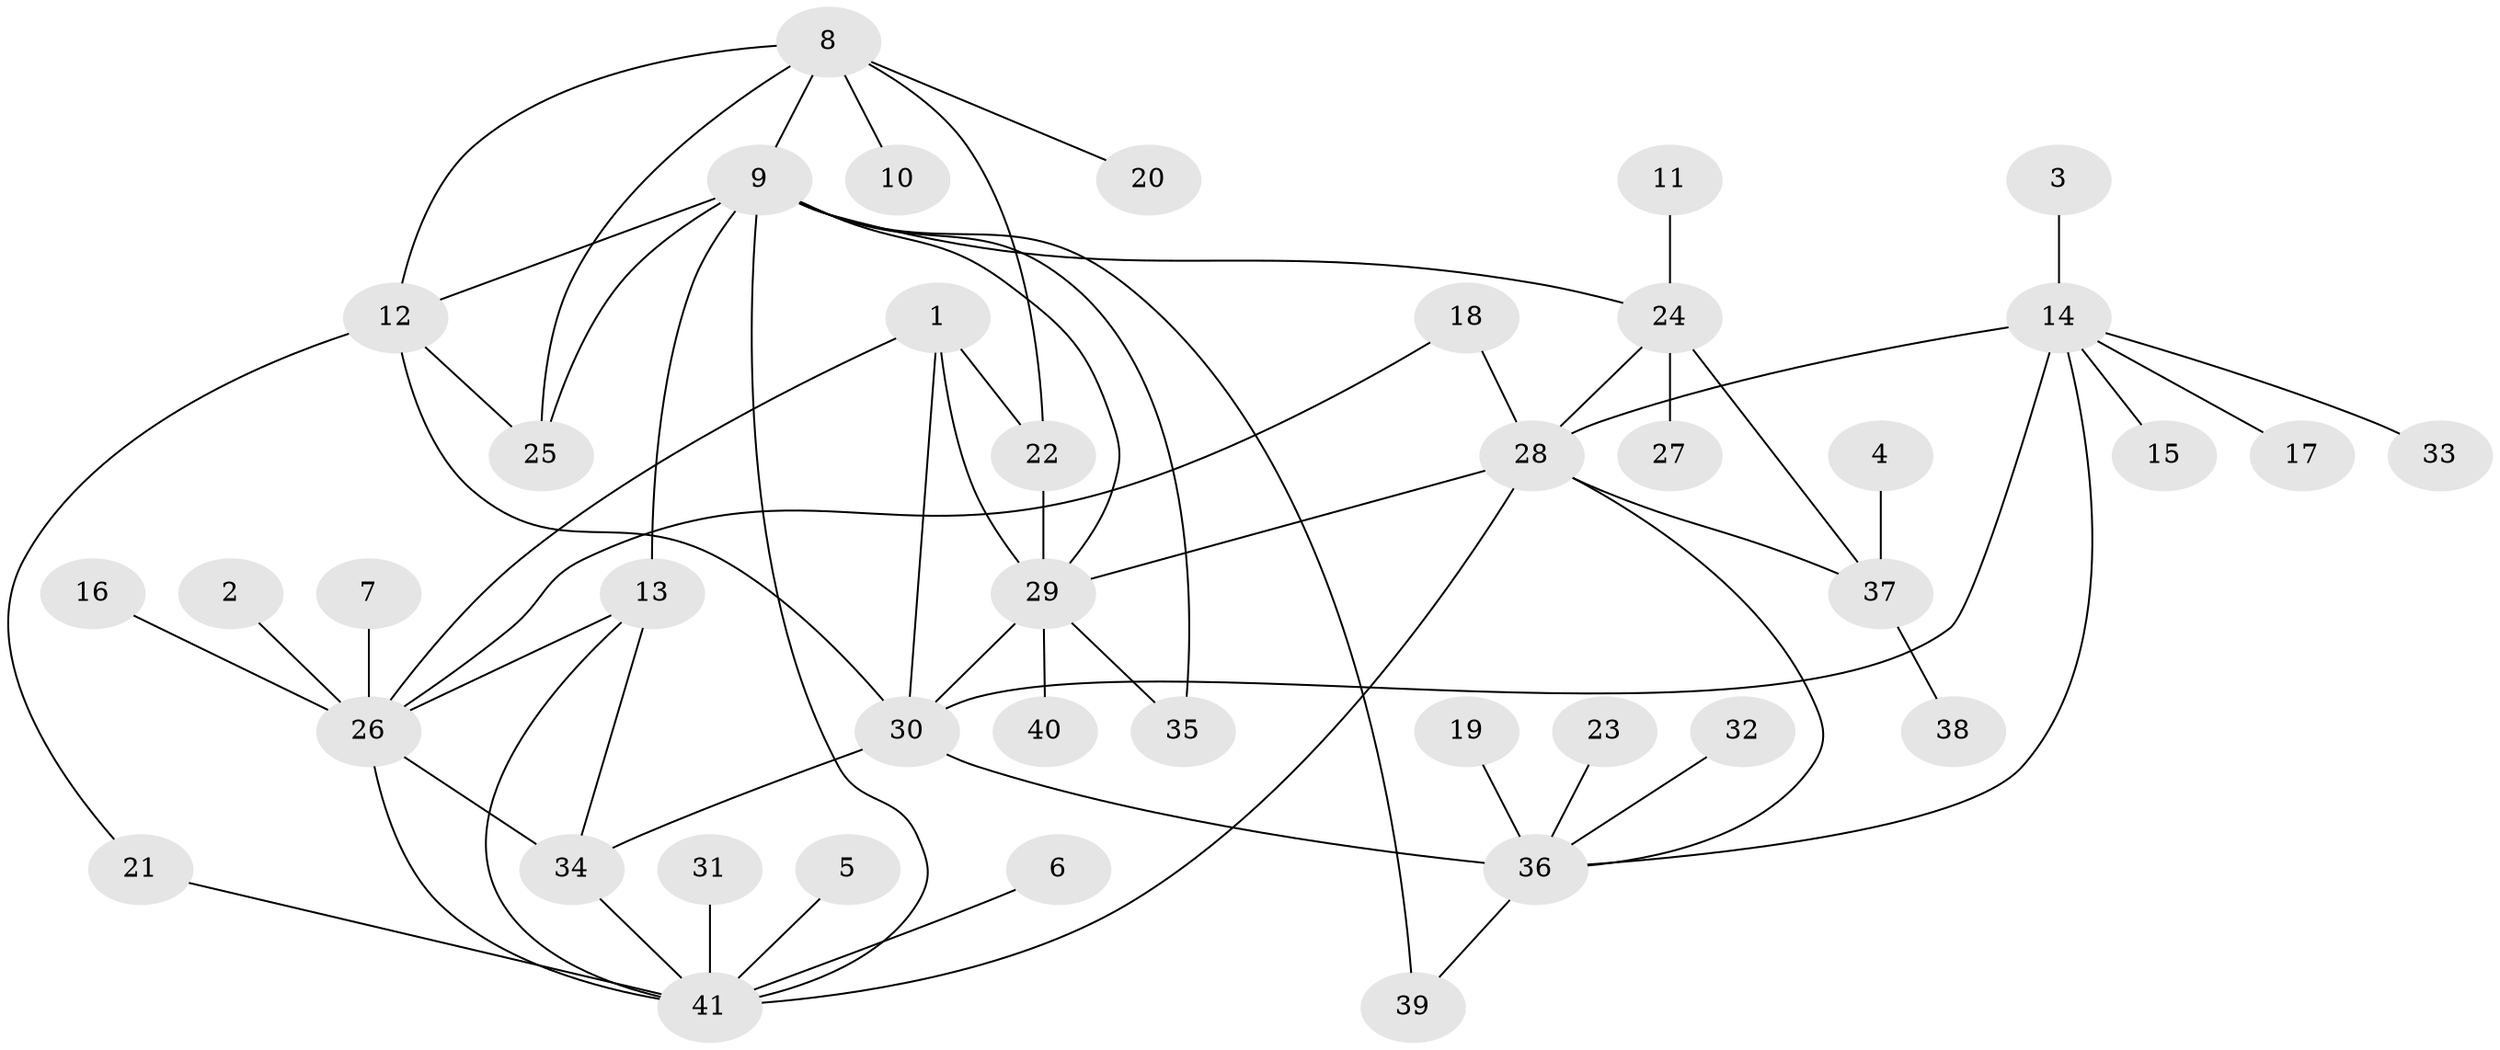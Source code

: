 // original degree distribution, {6: 0.036585365853658534, 4: 0.04878048780487805, 10: 0.04878048780487805, 5: 0.036585365853658534, 8: 0.024390243902439025, 7: 0.012195121951219513, 9: 0.024390243902439025, 11: 0.012195121951219513, 3: 0.04878048780487805, 1: 0.5975609756097561, 2: 0.10975609756097561}
// Generated by graph-tools (version 1.1) at 2025/02/03/09/25 03:02:45]
// undirected, 41 vertices, 63 edges
graph export_dot {
graph [start="1"]
  node [color=gray90,style=filled];
  1;
  2;
  3;
  4;
  5;
  6;
  7;
  8;
  9;
  10;
  11;
  12;
  13;
  14;
  15;
  16;
  17;
  18;
  19;
  20;
  21;
  22;
  23;
  24;
  25;
  26;
  27;
  28;
  29;
  30;
  31;
  32;
  33;
  34;
  35;
  36;
  37;
  38;
  39;
  40;
  41;
  1 -- 22 [weight=2.0];
  1 -- 26 [weight=1.0];
  1 -- 29 [weight=2.0];
  1 -- 30 [weight=1.0];
  2 -- 26 [weight=1.0];
  3 -- 14 [weight=1.0];
  4 -- 37 [weight=1.0];
  5 -- 41 [weight=1.0];
  6 -- 41 [weight=1.0];
  7 -- 26 [weight=1.0];
  8 -- 9 [weight=1.0];
  8 -- 10 [weight=1.0];
  8 -- 12 [weight=1.0];
  8 -- 20 [weight=1.0];
  8 -- 22 [weight=1.0];
  8 -- 25 [weight=1.0];
  9 -- 12 [weight=1.0];
  9 -- 13 [weight=1.0];
  9 -- 24 [weight=1.0];
  9 -- 25 [weight=1.0];
  9 -- 29 [weight=1.0];
  9 -- 35 [weight=1.0];
  9 -- 39 [weight=1.0];
  9 -- 41 [weight=1.0];
  11 -- 24 [weight=1.0];
  12 -- 21 [weight=1.0];
  12 -- 25 [weight=1.0];
  12 -- 30 [weight=1.0];
  13 -- 26 [weight=1.0];
  13 -- 34 [weight=1.0];
  13 -- 41 [weight=1.0];
  14 -- 15 [weight=1.0];
  14 -- 17 [weight=1.0];
  14 -- 28 [weight=1.0];
  14 -- 30 [weight=2.0];
  14 -- 33 [weight=1.0];
  14 -- 36 [weight=1.0];
  16 -- 26 [weight=1.0];
  18 -- 26 [weight=1.0];
  18 -- 28 [weight=1.0];
  19 -- 36 [weight=1.0];
  21 -- 41 [weight=1.0];
  22 -- 29 [weight=1.0];
  23 -- 36 [weight=1.0];
  24 -- 27 [weight=1.0];
  24 -- 28 [weight=1.0];
  24 -- 37 [weight=2.0];
  26 -- 34 [weight=1.0];
  26 -- 41 [weight=1.0];
  28 -- 29 [weight=1.0];
  28 -- 36 [weight=1.0];
  28 -- 37 [weight=2.0];
  28 -- 41 [weight=1.0];
  29 -- 30 [weight=1.0];
  29 -- 35 [weight=1.0];
  29 -- 40 [weight=1.0];
  30 -- 34 [weight=1.0];
  30 -- 36 [weight=2.0];
  31 -- 41 [weight=1.0];
  32 -- 36 [weight=1.0];
  34 -- 41 [weight=1.0];
  36 -- 39 [weight=1.0];
  37 -- 38 [weight=1.0];
}
